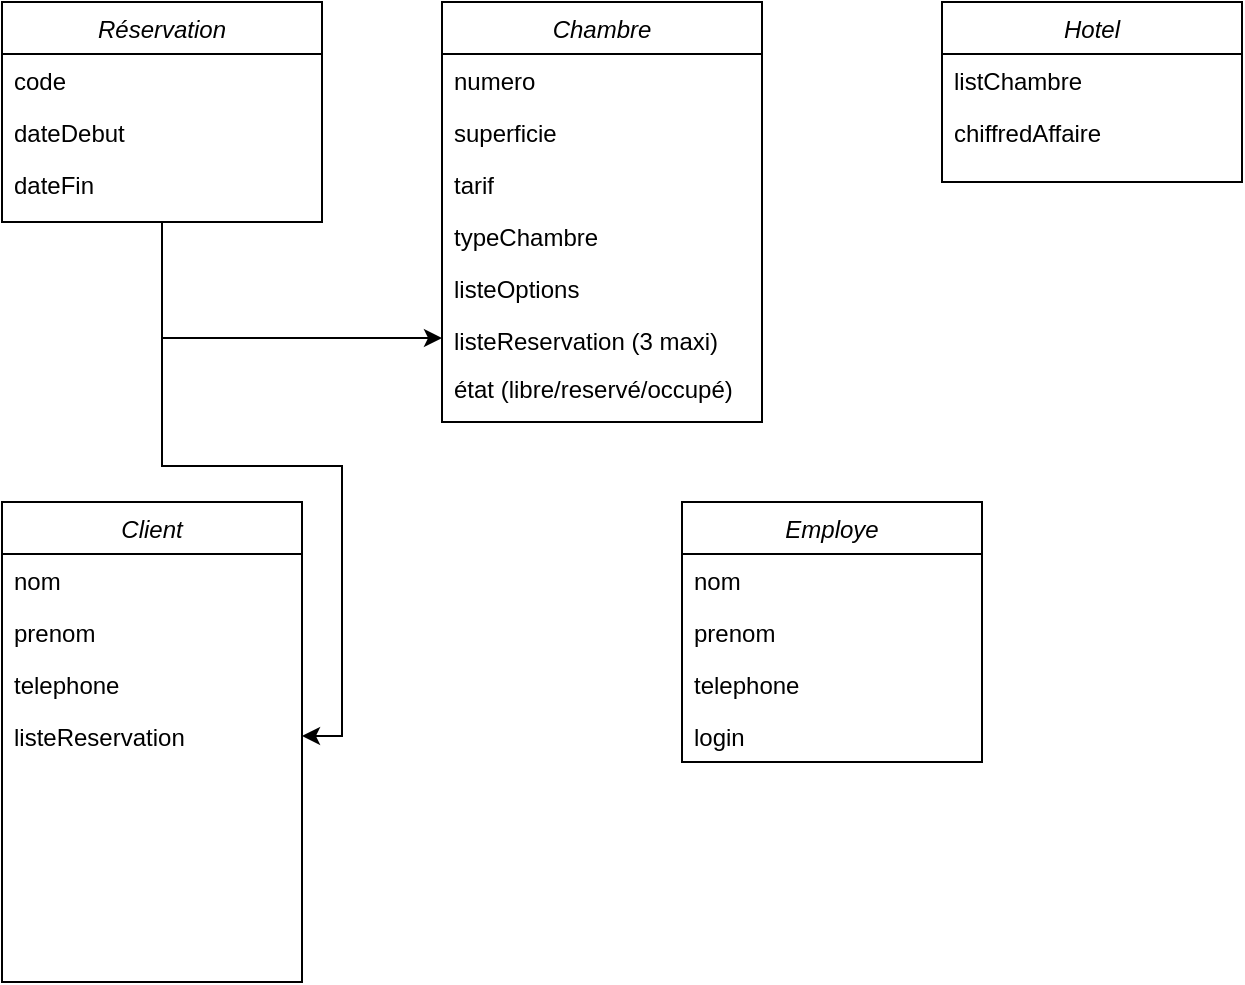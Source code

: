 <mxfile version="14.2.6" type="github">
  <diagram id="C5RBs43oDa-KdzZeNtuy" name="Page-1">
    <mxGraphModel dx="1662" dy="791" grid="1" gridSize="10" guides="1" tooltips="1" connect="1" arrows="1" fold="1" page="1" pageScale="1" pageWidth="827" pageHeight="1169" math="0" shadow="0">
      <root>
        <mxCell id="WIyWlLk6GJQsqaUBKTNV-0" />
        <mxCell id="WIyWlLk6GJQsqaUBKTNV-1" parent="WIyWlLk6GJQsqaUBKTNV-0" />
        <mxCell id="LS19bbVA6W_O7znMDpHl-14" style="edgeStyle=orthogonalEdgeStyle;rounded=0;orthogonalLoop=1;jettySize=auto;html=1;exitX=0.5;exitY=1;exitDx=0;exitDy=0;" edge="1" parent="WIyWlLk6GJQsqaUBKTNV-1" source="zkfFHV4jXpPFQw0GAbJ--0" target="LS19bbVA6W_O7znMDpHl-13">
          <mxGeometry relative="1" as="geometry" />
        </mxCell>
        <mxCell id="LS19bbVA6W_O7znMDpHl-28" style="edgeStyle=orthogonalEdgeStyle;rounded=0;orthogonalLoop=1;jettySize=auto;html=1;exitX=0.5;exitY=1;exitDx=0;exitDy=0;" edge="1" parent="WIyWlLk6GJQsqaUBKTNV-1" source="zkfFHV4jXpPFQw0GAbJ--0" target="LS19bbVA6W_O7znMDpHl-25">
          <mxGeometry relative="1" as="geometry" />
        </mxCell>
        <mxCell id="zkfFHV4jXpPFQw0GAbJ--0" value="Réservation" style="swimlane;fontStyle=2;align=center;verticalAlign=top;childLayout=stackLayout;horizontal=1;startSize=26;horizontalStack=0;resizeParent=1;resizeLast=0;collapsible=1;marginBottom=0;rounded=0;shadow=0;strokeWidth=1;" parent="WIyWlLk6GJQsqaUBKTNV-1" vertex="1">
          <mxGeometry x="60" y="70" width="160" height="110" as="geometry">
            <mxRectangle x="230" y="140" width="160" height="26" as="alternateBounds" />
          </mxGeometry>
        </mxCell>
        <mxCell id="zkfFHV4jXpPFQw0GAbJ--1" value="code" style="text;align=left;verticalAlign=top;spacingLeft=4;spacingRight=4;overflow=hidden;rotatable=0;points=[[0,0.5],[1,0.5]];portConstraint=eastwest;" parent="zkfFHV4jXpPFQw0GAbJ--0" vertex="1">
          <mxGeometry y="26" width="160" height="26" as="geometry" />
        </mxCell>
        <mxCell id="zkfFHV4jXpPFQw0GAbJ--2" value="dateDebut" style="text;align=left;verticalAlign=top;spacingLeft=4;spacingRight=4;overflow=hidden;rotatable=0;points=[[0,0.5],[1,0.5]];portConstraint=eastwest;rounded=0;shadow=0;html=0;" parent="zkfFHV4jXpPFQw0GAbJ--0" vertex="1">
          <mxGeometry y="52" width="160" height="26" as="geometry" />
        </mxCell>
        <mxCell id="zkfFHV4jXpPFQw0GAbJ--3" value="dateFin" style="text;align=left;verticalAlign=top;spacingLeft=4;spacingRight=4;overflow=hidden;rotatable=0;points=[[0,0.5],[1,0.5]];portConstraint=eastwest;rounded=0;shadow=0;html=0;" parent="zkfFHV4jXpPFQw0GAbJ--0" vertex="1">
          <mxGeometry y="78" width="160" height="26" as="geometry" />
        </mxCell>
        <mxCell id="LS19bbVA6W_O7znMDpHl-5" value="Chambre" style="swimlane;fontStyle=2;align=center;verticalAlign=top;childLayout=stackLayout;horizontal=1;startSize=26;horizontalStack=0;resizeParent=1;resizeLast=0;collapsible=1;marginBottom=0;rounded=0;shadow=0;strokeWidth=1;" vertex="1" parent="WIyWlLk6GJQsqaUBKTNV-1">
          <mxGeometry x="280" y="70" width="160" height="210" as="geometry">
            <mxRectangle x="230" y="140" width="160" height="26" as="alternateBounds" />
          </mxGeometry>
        </mxCell>
        <mxCell id="LS19bbVA6W_O7znMDpHl-6" value="numero" style="text;align=left;verticalAlign=top;spacingLeft=4;spacingRight=4;overflow=hidden;rotatable=0;points=[[0,0.5],[1,0.5]];portConstraint=eastwest;" vertex="1" parent="LS19bbVA6W_O7znMDpHl-5">
          <mxGeometry y="26" width="160" height="26" as="geometry" />
        </mxCell>
        <mxCell id="LS19bbVA6W_O7znMDpHl-7" value="superficie" style="text;align=left;verticalAlign=top;spacingLeft=4;spacingRight=4;overflow=hidden;rotatable=0;points=[[0,0.5],[1,0.5]];portConstraint=eastwest;rounded=0;shadow=0;html=0;" vertex="1" parent="LS19bbVA6W_O7znMDpHl-5">
          <mxGeometry y="52" width="160" height="26" as="geometry" />
        </mxCell>
        <mxCell id="LS19bbVA6W_O7znMDpHl-8" value="tarif" style="text;align=left;verticalAlign=top;spacingLeft=4;spacingRight=4;overflow=hidden;rotatable=0;points=[[0,0.5],[1,0.5]];portConstraint=eastwest;rounded=0;shadow=0;html=0;" vertex="1" parent="LS19bbVA6W_O7znMDpHl-5">
          <mxGeometry y="78" width="160" height="26" as="geometry" />
        </mxCell>
        <mxCell id="LS19bbVA6W_O7znMDpHl-11" value="typeChambre" style="text;align=left;verticalAlign=top;spacingLeft=4;spacingRight=4;overflow=hidden;rotatable=0;points=[[0,0.5],[1,0.5]];portConstraint=eastwest;rounded=0;shadow=0;html=0;" vertex="1" parent="LS19bbVA6W_O7znMDpHl-5">
          <mxGeometry y="104" width="160" height="26" as="geometry" />
        </mxCell>
        <mxCell id="LS19bbVA6W_O7znMDpHl-12" value="listeOptions" style="text;align=left;verticalAlign=top;spacingLeft=4;spacingRight=4;overflow=hidden;rotatable=0;points=[[0,0.5],[1,0.5]];portConstraint=eastwest;rounded=0;shadow=0;html=0;" vertex="1" parent="LS19bbVA6W_O7znMDpHl-5">
          <mxGeometry y="130" width="160" height="26" as="geometry" />
        </mxCell>
        <mxCell id="LS19bbVA6W_O7znMDpHl-13" value="listeReservation (3 maxi)" style="text;align=left;verticalAlign=top;spacingLeft=4;spacingRight=4;overflow=hidden;rotatable=0;points=[[0,0.5],[1,0.5]];portConstraint=eastwest;rounded=0;shadow=0;html=0;" vertex="1" parent="LS19bbVA6W_O7znMDpHl-5">
          <mxGeometry y="156" width="160" height="24" as="geometry" />
        </mxCell>
        <mxCell id="LS19bbVA6W_O7znMDpHl-22" value="état (libre/reservé/occupé)" style="text;align=left;verticalAlign=top;spacingLeft=4;spacingRight=4;overflow=hidden;rotatable=0;points=[[0,0.5],[1,0.5]];portConstraint=eastwest;rounded=0;shadow=0;html=0;" vertex="1" parent="LS19bbVA6W_O7znMDpHl-5">
          <mxGeometry y="180" width="160" height="24" as="geometry" />
        </mxCell>
        <mxCell id="LS19bbVA6W_O7znMDpHl-15" value="Hotel" style="swimlane;fontStyle=2;align=center;verticalAlign=top;childLayout=stackLayout;horizontal=1;startSize=26;horizontalStack=0;resizeParent=1;resizeLast=0;collapsible=1;marginBottom=0;rounded=0;shadow=0;strokeWidth=1;" vertex="1" parent="WIyWlLk6GJQsqaUBKTNV-1">
          <mxGeometry x="530" y="70" width="150" height="90" as="geometry">
            <mxRectangle x="230" y="140" width="160" height="26" as="alternateBounds" />
          </mxGeometry>
        </mxCell>
        <mxCell id="LS19bbVA6W_O7znMDpHl-16" value="listChambre" style="text;align=left;verticalAlign=top;spacingLeft=4;spacingRight=4;overflow=hidden;rotatable=0;points=[[0,0.5],[1,0.5]];portConstraint=eastwest;" vertex="1" parent="LS19bbVA6W_O7znMDpHl-15">
          <mxGeometry y="26" width="150" height="26" as="geometry" />
        </mxCell>
        <mxCell id="LS19bbVA6W_O7znMDpHl-23" value="chiffredAffaire" style="text;align=left;verticalAlign=top;spacingLeft=4;spacingRight=4;overflow=hidden;rotatable=0;points=[[0,0.5],[1,0.5]];portConstraint=eastwest;" vertex="1" parent="LS19bbVA6W_O7znMDpHl-15">
          <mxGeometry y="52" width="150" height="26" as="geometry" />
        </mxCell>
        <mxCell id="LS19bbVA6W_O7znMDpHl-24" value="Client" style="swimlane;fontStyle=2;align=center;verticalAlign=top;childLayout=stackLayout;horizontal=1;startSize=26;horizontalStack=0;resizeParent=1;resizeLast=0;collapsible=1;marginBottom=0;rounded=0;shadow=0;strokeWidth=1;" vertex="1" parent="WIyWlLk6GJQsqaUBKTNV-1">
          <mxGeometry x="60" y="320" width="150" height="240" as="geometry">
            <mxRectangle x="230" y="140" width="160" height="26" as="alternateBounds" />
          </mxGeometry>
        </mxCell>
        <mxCell id="LS19bbVA6W_O7znMDpHl-26" value="nom" style="text;align=left;verticalAlign=top;spacingLeft=4;spacingRight=4;overflow=hidden;rotatable=0;points=[[0,0.5],[1,0.5]];portConstraint=eastwest;" vertex="1" parent="LS19bbVA6W_O7znMDpHl-24">
          <mxGeometry y="26" width="150" height="26" as="geometry" />
        </mxCell>
        <mxCell id="LS19bbVA6W_O7znMDpHl-29" value="prenom" style="text;align=left;verticalAlign=top;spacingLeft=4;spacingRight=4;overflow=hidden;rotatable=0;points=[[0,0.5],[1,0.5]];portConstraint=eastwest;" vertex="1" parent="LS19bbVA6W_O7znMDpHl-24">
          <mxGeometry y="52" width="150" height="26" as="geometry" />
        </mxCell>
        <mxCell id="LS19bbVA6W_O7znMDpHl-30" value="telephone" style="text;align=left;verticalAlign=top;spacingLeft=4;spacingRight=4;overflow=hidden;rotatable=0;points=[[0,0.5],[1,0.5]];portConstraint=eastwest;" vertex="1" parent="LS19bbVA6W_O7znMDpHl-24">
          <mxGeometry y="78" width="150" height="26" as="geometry" />
        </mxCell>
        <mxCell id="LS19bbVA6W_O7znMDpHl-25" value="listeReservation" style="text;align=left;verticalAlign=top;spacingLeft=4;spacingRight=4;overflow=hidden;rotatable=0;points=[[0,0.5],[1,0.5]];portConstraint=eastwest;" vertex="1" parent="LS19bbVA6W_O7znMDpHl-24">
          <mxGeometry y="104" width="150" height="26" as="geometry" />
        </mxCell>
        <mxCell id="LS19bbVA6W_O7znMDpHl-32" value="Employe" style="swimlane;fontStyle=2;align=center;verticalAlign=top;childLayout=stackLayout;horizontal=1;startSize=26;horizontalStack=0;resizeParent=1;resizeLast=0;collapsible=1;marginBottom=0;rounded=0;shadow=0;strokeWidth=1;" vertex="1" parent="WIyWlLk6GJQsqaUBKTNV-1">
          <mxGeometry x="400" y="320" width="150" height="130" as="geometry">
            <mxRectangle x="230" y="140" width="160" height="26" as="alternateBounds" />
          </mxGeometry>
        </mxCell>
        <mxCell id="LS19bbVA6W_O7znMDpHl-33" value="nom" style="text;align=left;verticalAlign=top;spacingLeft=4;spacingRight=4;overflow=hidden;rotatable=0;points=[[0,0.5],[1,0.5]];portConstraint=eastwest;" vertex="1" parent="LS19bbVA6W_O7znMDpHl-32">
          <mxGeometry y="26" width="150" height="26" as="geometry" />
        </mxCell>
        <mxCell id="LS19bbVA6W_O7znMDpHl-34" value="prenom" style="text;align=left;verticalAlign=top;spacingLeft=4;spacingRight=4;overflow=hidden;rotatable=0;points=[[0,0.5],[1,0.5]];portConstraint=eastwest;" vertex="1" parent="LS19bbVA6W_O7znMDpHl-32">
          <mxGeometry y="52" width="150" height="26" as="geometry" />
        </mxCell>
        <mxCell id="LS19bbVA6W_O7znMDpHl-35" value="telephone" style="text;align=left;verticalAlign=top;spacingLeft=4;spacingRight=4;overflow=hidden;rotatable=0;points=[[0,0.5],[1,0.5]];portConstraint=eastwest;" vertex="1" parent="LS19bbVA6W_O7znMDpHl-32">
          <mxGeometry y="78" width="150" height="26" as="geometry" />
        </mxCell>
        <mxCell id="LS19bbVA6W_O7znMDpHl-36" value="login" style="text;align=left;verticalAlign=top;spacingLeft=4;spacingRight=4;overflow=hidden;rotatable=0;points=[[0,0.5],[1,0.5]];portConstraint=eastwest;" vertex="1" parent="LS19bbVA6W_O7znMDpHl-32">
          <mxGeometry y="104" width="150" height="26" as="geometry" />
        </mxCell>
      </root>
    </mxGraphModel>
  </diagram>
</mxfile>
